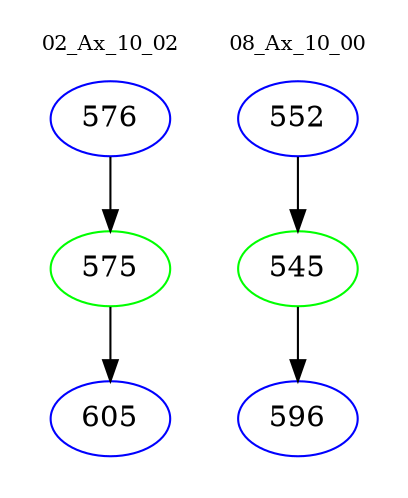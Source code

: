 digraph{
subgraph cluster_0 {
color = white
label = "02_Ax_10_02";
fontsize=10;
T0_576 [label="576", color="blue"]
T0_576 -> T0_575 [color="black"]
T0_575 [label="575", color="green"]
T0_575 -> T0_605 [color="black"]
T0_605 [label="605", color="blue"]
}
subgraph cluster_1 {
color = white
label = "08_Ax_10_00";
fontsize=10;
T1_552 [label="552", color="blue"]
T1_552 -> T1_545 [color="black"]
T1_545 [label="545", color="green"]
T1_545 -> T1_596 [color="black"]
T1_596 [label="596", color="blue"]
}
}
